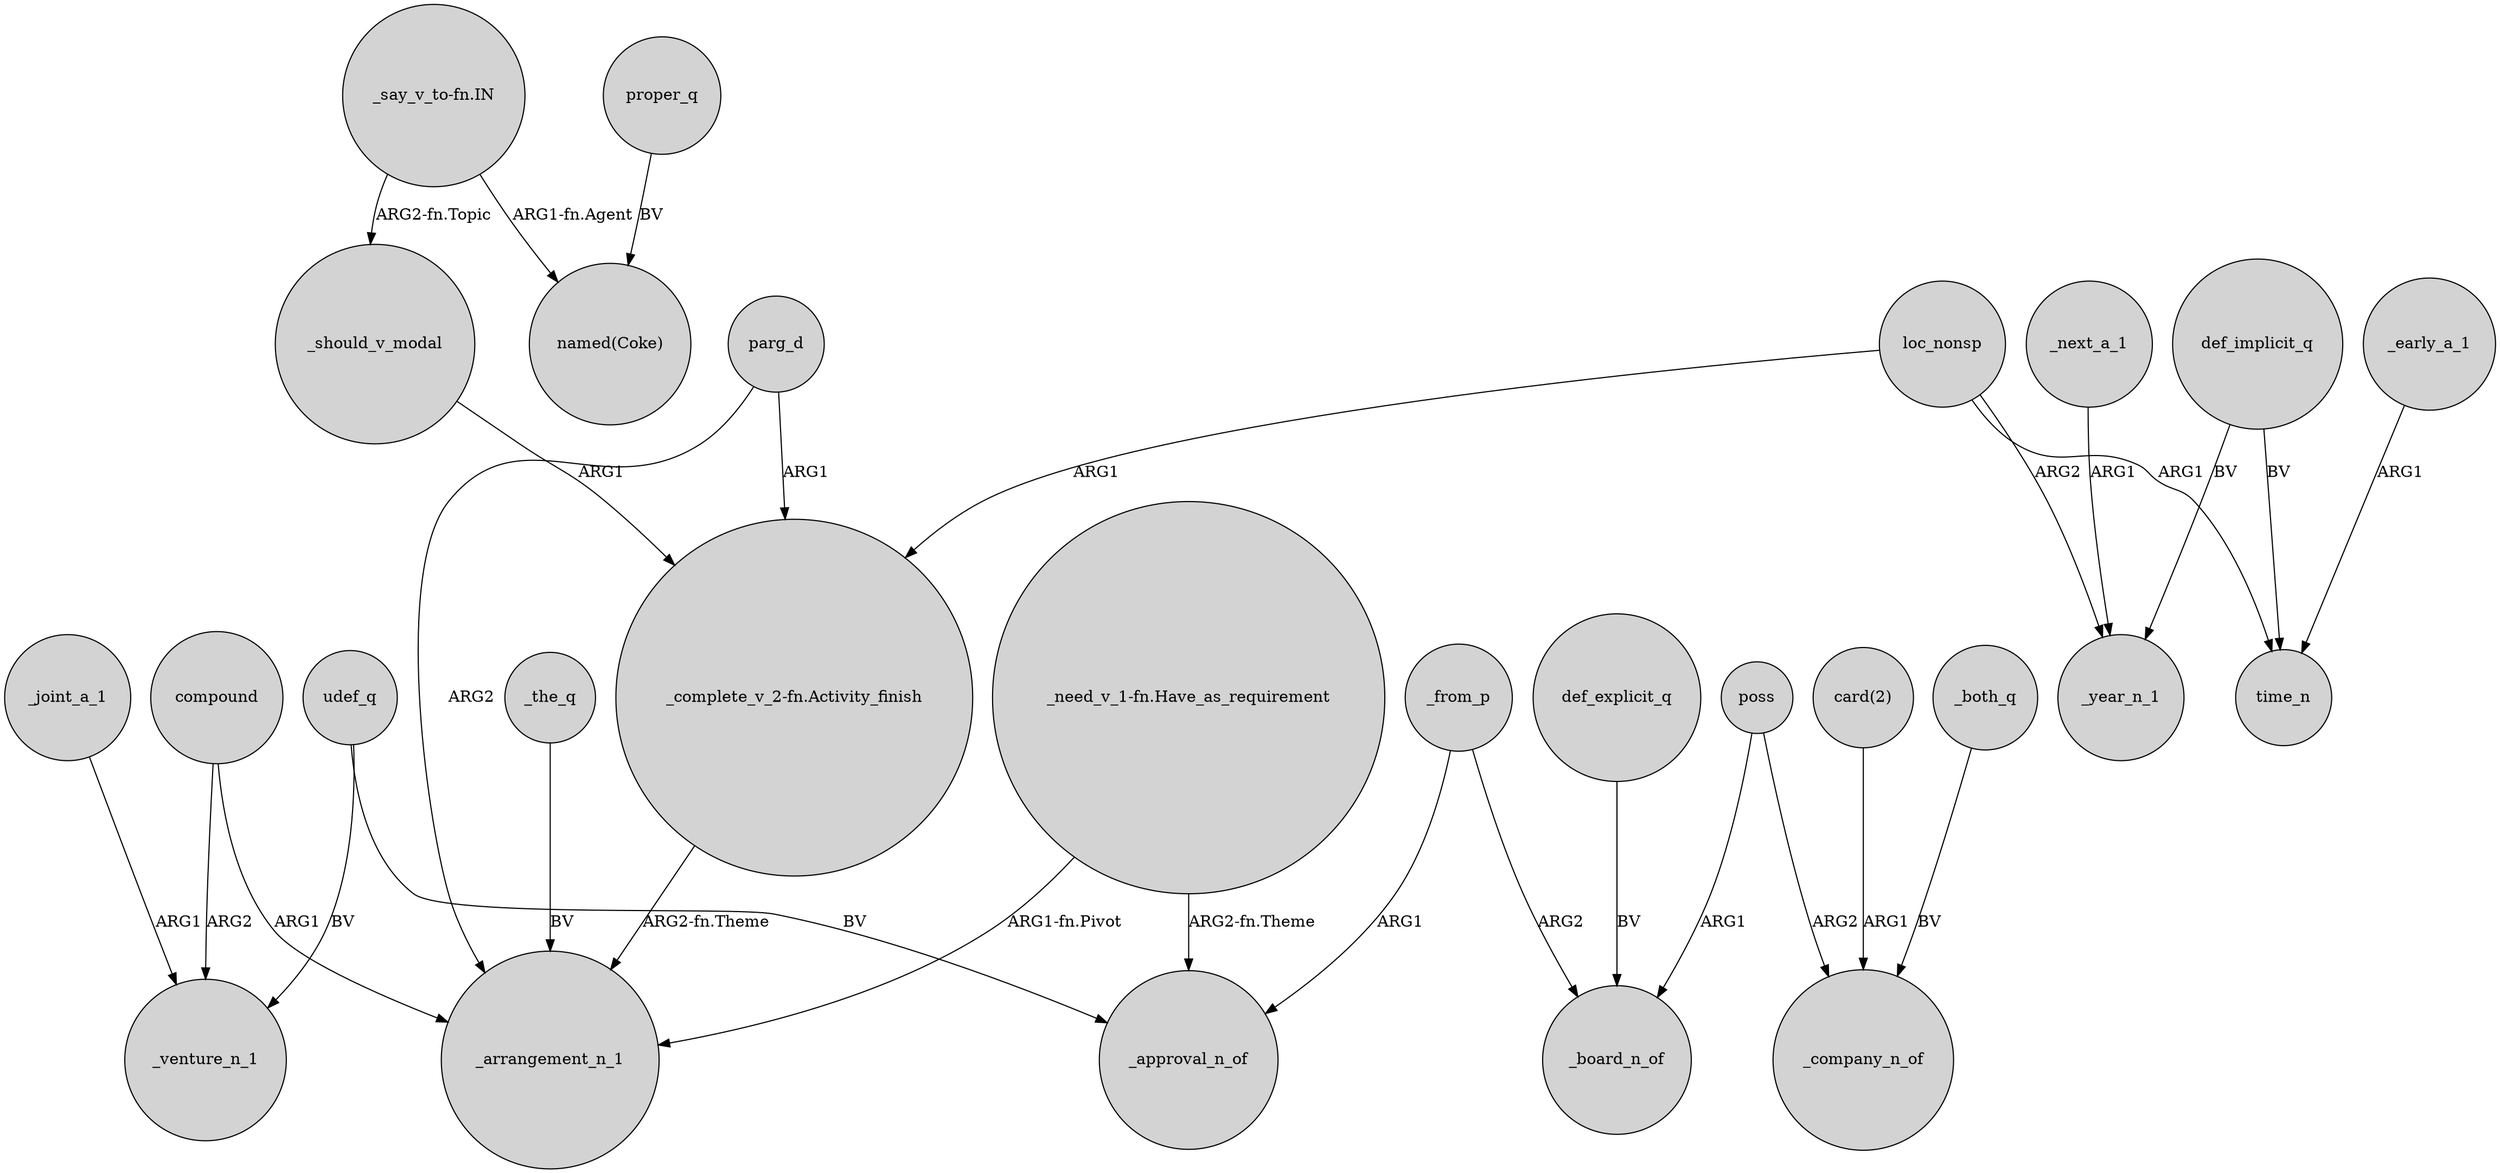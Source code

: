 digraph {
	node [shape=circle style=filled]
	_joint_a_1 -> _venture_n_1 [label=ARG1]
	compound -> _venture_n_1 [label=ARG2]
	"_need_v_1-fn.Have_as_requirement" -> _arrangement_n_1 [label="ARG1-fn.Pivot"]
	_the_q -> _arrangement_n_1 [label=BV]
	def_implicit_q -> _year_n_1 [label=BV]
	compound -> _arrangement_n_1 [label=ARG1]
	"_say_v_to-fn.IN" -> "named(Coke)" [label="ARG1-fn.Agent"]
	poss -> _board_n_of [label=ARG1]
	def_explicit_q -> _board_n_of [label=BV]
	"_complete_v_2-fn.Activity_finish" -> _arrangement_n_1 [label="ARG2-fn.Theme"]
	loc_nonsp -> time_n [label=ARG1]
	proper_q -> "named(Coke)" [label=BV]
	udef_q -> _venture_n_1 [label=BV]
	"_say_v_to-fn.IN" -> _should_v_modal [label="ARG2-fn.Topic"]
	_both_q -> _company_n_of [label=BV]
	_should_v_modal -> "_complete_v_2-fn.Activity_finish" [label=ARG1]
	loc_nonsp -> "_complete_v_2-fn.Activity_finish" [label=ARG1]
	_next_a_1 -> _year_n_1 [label=ARG1]
	loc_nonsp -> _year_n_1 [label=ARG2]
	parg_d -> "_complete_v_2-fn.Activity_finish" [label=ARG1]
	"card(2)" -> _company_n_of [label=ARG1]
	_from_p -> _board_n_of [label=ARG2]
	_early_a_1 -> time_n [label=ARG1]
	"_need_v_1-fn.Have_as_requirement" -> _approval_n_of [label="ARG2-fn.Theme"]
	poss -> _company_n_of [label=ARG2]
	parg_d -> _arrangement_n_1 [label=ARG2]
	udef_q -> _approval_n_of [label=BV]
	_from_p -> _approval_n_of [label=ARG1]
	def_implicit_q -> time_n [label=BV]
}
